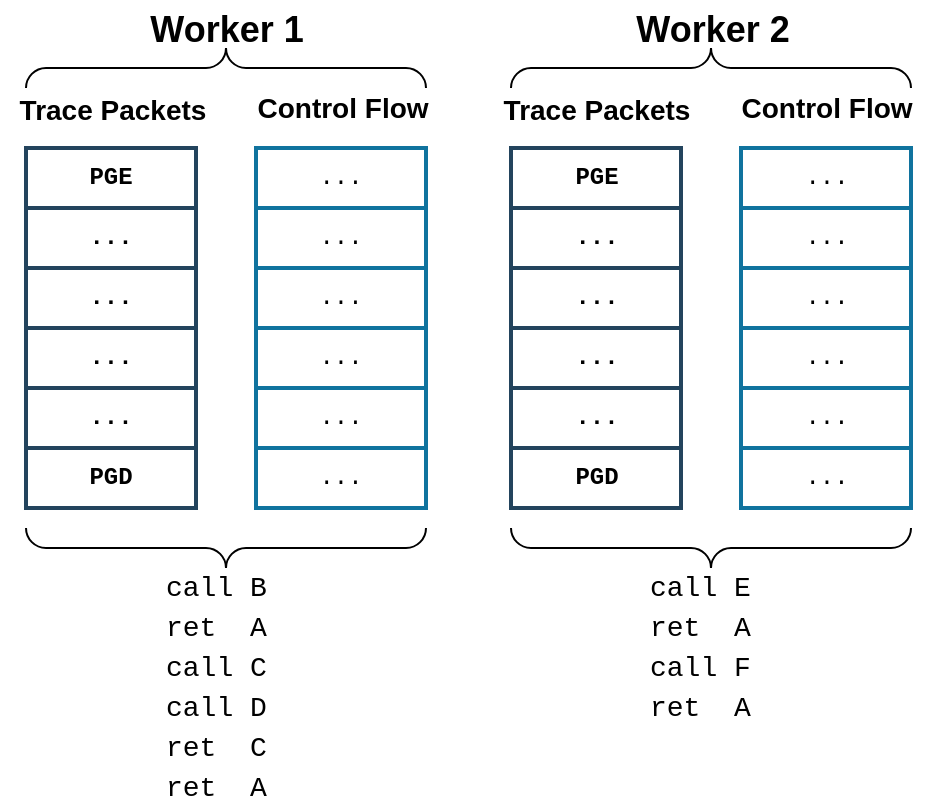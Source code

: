 <mxfile version="14.1.8" type="device"><diagram id="vy5MkA-gsrz8HbGk_Zy_" name="Page-1"><mxGraphModel dx="1331" dy="752" grid="1" gridSize="10" guides="1" tooltips="1" connect="1" arrows="1" fold="1" page="1" pageScale="1" pageWidth="850" pageHeight="1100" math="0" shadow="0"><root><mxCell id="0"/><mxCell id="1" parent="0"/><mxCell id="RPzH07ahi3mICPg3Q053-86" value="Control Flow" style="text;html=1;align=center;verticalAlign=middle;resizable=0;points=[];autosize=1;fontSize=14;fontStyle=1" vertex="1" parent="1"><mxGeometry x="187.5" y="50" width="100" height="20" as="geometry"/></mxCell><mxCell id="RPzH07ahi3mICPg3Q053-87" value="&lt;font style=&quot;font-size: 14px&quot;&gt;Trace Packets&lt;/font&gt;" style="text;html=1;align=center;verticalAlign=middle;resizable=0;points=[];autosize=1;fontSize=18;fontStyle=1" vertex="1" parent="1"><mxGeometry x="67.5" y="45" width="110" height="30" as="geometry"/></mxCell><mxCell id="RPzH07ahi3mICPg3Q053-91" value="..." style="rounded=0;whiteSpace=wrap;html=1;strokeColor=#10739e;strokeWidth=2;fillColor=none;fontSize=12;fontFamily=Courier New;" vertex="1" parent="1"><mxGeometry x="195" y="80" width="85" height="30" as="geometry"/></mxCell><mxCell id="RPzH07ahi3mICPg3Q053-92" value="..." style="rounded=0;whiteSpace=wrap;html=1;strokeColor=#10739e;strokeWidth=2;fillColor=none;fontSize=12;fontFamily=Courier New;" vertex="1" parent="1"><mxGeometry x="195" y="110" width="85" height="30" as="geometry"/></mxCell><mxCell id="RPzH07ahi3mICPg3Q053-93" value="&lt;span&gt;...&lt;/span&gt;" style="rounded=0;whiteSpace=wrap;html=1;strokeColor=#10739e;strokeWidth=2;fillColor=none;fontSize=12;fontFamily=Courier New;" vertex="1" parent="1"><mxGeometry x="195" y="140" width="85" height="30" as="geometry"/></mxCell><mxCell id="RPzH07ahi3mICPg3Q053-94" value="..." style="rounded=0;whiteSpace=wrap;html=1;strokeColor=#10739e;strokeWidth=2;fillColor=none;fontSize=12;fontFamily=Courier New;" vertex="1" parent="1"><mxGeometry x="195" y="170" width="85" height="30" as="geometry"/></mxCell><mxCell id="RPzH07ahi3mICPg3Q053-96" value="PGE" style="rounded=0;whiteSpace=wrap;html=1;strokeWidth=2;fontSize=12;fontFamily=Courier New;fontStyle=1;strokeColor=#23445d;fillColor=none;" vertex="1" parent="1"><mxGeometry x="80" y="80" width="85" height="30" as="geometry"/></mxCell><mxCell id="RPzH07ahi3mICPg3Q053-97" value="..." style="rounded=0;whiteSpace=wrap;html=1;strokeWidth=2;fontSize=12;fontFamily=Courier New;fontStyle=1;strokeColor=#23445d;fillColor=none;" vertex="1" parent="1"><mxGeometry x="80" y="170" width="85" height="30" as="geometry"/></mxCell><mxCell id="RPzH07ahi3mICPg3Q053-98" value="..." style="rounded=0;whiteSpace=wrap;html=1;strokeWidth=2;fontSize=12;fontFamily=Courier New;fontStyle=1;strokeColor=#23445d;fillColor=none;" vertex="1" parent="1"><mxGeometry x="80" y="110" width="85" height="30" as="geometry"/></mxCell><mxCell id="RPzH07ahi3mICPg3Q053-99" value="..." style="rounded=0;whiteSpace=wrap;html=1;strokeWidth=2;fontSize=12;fontFamily=Courier New;fontStyle=1;strokeColor=#23445d;fillColor=none;" vertex="1" parent="1"><mxGeometry x="80" y="140" width="85" height="30" as="geometry"/></mxCell><mxCell id="RPzH07ahi3mICPg3Q053-102" value="..." style="rounded=0;whiteSpace=wrap;html=1;strokeWidth=2;fontSize=12;fontFamily=Courier New;fontStyle=1;strokeColor=#23445d;fillColor=none;" vertex="1" parent="1"><mxGeometry x="80" y="200" width="85" height="30" as="geometry"/></mxCell><mxCell id="RPzH07ahi3mICPg3Q053-103" value="..." style="rounded=0;whiteSpace=wrap;html=1;strokeColor=#10739e;strokeWidth=2;fillColor=none;fontSize=12;fontFamily=Courier New;" vertex="1" parent="1"><mxGeometry x="195" y="200" width="85" height="30" as="geometry"/></mxCell><mxCell id="RPzH07ahi3mICPg3Q053-119" value="..." style="rounded=0;whiteSpace=wrap;html=1;strokeColor=#10739e;strokeWidth=2;fillColor=none;fontSize=12;fontFamily=Courier New;" vertex="1" parent="1"><mxGeometry x="195" y="230" width="85" height="30" as="geometry"/></mxCell><mxCell id="RPzH07ahi3mICPg3Q053-121" value="PGD" style="rounded=0;whiteSpace=wrap;html=1;strokeWidth=2;fontSize=12;fontFamily=Courier New;fontStyle=1;strokeColor=#23445d;fillColor=none;" vertex="1" parent="1"><mxGeometry x="80" y="230" width="85" height="30" as="geometry"/></mxCell><mxCell id="RPzH07ahi3mICPg3Q053-163" value="Worker 1" style="text;html=1;align=center;verticalAlign=middle;resizable=0;points=[];autosize=1;fontSize=18;fontStyle=1" vertex="1" parent="1"><mxGeometry x="135" y="6" width="90" height="30" as="geometry"/></mxCell><mxCell id="RPzH07ahi3mICPg3Q053-194" value="" style="labelPosition=right;align=left;strokeWidth=1;shape=mxgraph.mockup.markup.curlyBrace;html=1;shadow=0;dashed=0;direction=north;rounded=1;fontFamily=Courier New;fontSize=14;rotation=90;" vertex="1" parent="1"><mxGeometry x="170" y="-60" width="20" height="200" as="geometry"/></mxCell><mxCell id="RPzH07ahi3mICPg3Q053-198" value="Control Flow" style="text;html=1;align=center;verticalAlign=middle;resizable=0;points=[];autosize=1;fontSize=14;fontStyle=1" vertex="1" parent="1"><mxGeometry x="430" y="50" width="100" height="20" as="geometry"/></mxCell><mxCell id="RPzH07ahi3mICPg3Q053-199" value="&lt;font style=&quot;font-size: 14px&quot;&gt;Trace Packets&lt;/font&gt;" style="text;html=1;align=center;verticalAlign=middle;resizable=0;points=[];autosize=1;fontSize=18;fontStyle=1" vertex="1" parent="1"><mxGeometry x="310" y="45" width="110" height="30" as="geometry"/></mxCell><mxCell id="RPzH07ahi3mICPg3Q053-200" value="..." style="rounded=0;whiteSpace=wrap;html=1;strokeColor=#10739e;strokeWidth=2;fillColor=none;fontSize=12;fontFamily=Courier New;" vertex="1" parent="1"><mxGeometry x="437.5" y="80" width="85" height="30" as="geometry"/></mxCell><mxCell id="RPzH07ahi3mICPg3Q053-201" value="..." style="rounded=0;whiteSpace=wrap;html=1;strokeColor=#10739e;strokeWidth=2;fillColor=none;fontSize=12;fontFamily=Courier New;" vertex="1" parent="1"><mxGeometry x="437.5" y="110" width="85" height="30" as="geometry"/></mxCell><mxCell id="RPzH07ahi3mICPg3Q053-202" value="&lt;span&gt;...&lt;/span&gt;" style="rounded=0;whiteSpace=wrap;html=1;strokeColor=#10739e;strokeWidth=2;fillColor=none;fontSize=12;fontFamily=Courier New;" vertex="1" parent="1"><mxGeometry x="437.5" y="140" width="85" height="30" as="geometry"/></mxCell><mxCell id="RPzH07ahi3mICPg3Q053-203" value="..." style="rounded=0;whiteSpace=wrap;html=1;strokeColor=#10739e;strokeWidth=2;fillColor=none;fontSize=12;fontFamily=Courier New;" vertex="1" parent="1"><mxGeometry x="437.5" y="170" width="85" height="30" as="geometry"/></mxCell><mxCell id="RPzH07ahi3mICPg3Q053-204" value="PGE" style="rounded=0;whiteSpace=wrap;html=1;strokeWidth=2;fontSize=12;fontFamily=Courier New;fontStyle=1;strokeColor=#23445d;fillColor=none;" vertex="1" parent="1"><mxGeometry x="322.5" y="80" width="85" height="30" as="geometry"/></mxCell><mxCell id="RPzH07ahi3mICPg3Q053-205" value="..." style="rounded=0;whiteSpace=wrap;html=1;strokeWidth=2;fontSize=12;fontFamily=Courier New;fontStyle=1;strokeColor=#23445d;fillColor=none;" vertex="1" parent="1"><mxGeometry x="322.5" y="170" width="85" height="30" as="geometry"/></mxCell><mxCell id="RPzH07ahi3mICPg3Q053-206" value="..." style="rounded=0;whiteSpace=wrap;html=1;strokeWidth=2;fontSize=12;fontFamily=Courier New;fontStyle=1;strokeColor=#23445d;fillColor=none;" vertex="1" parent="1"><mxGeometry x="322.5" y="110" width="85" height="30" as="geometry"/></mxCell><mxCell id="RPzH07ahi3mICPg3Q053-207" value="..." style="rounded=0;whiteSpace=wrap;html=1;strokeWidth=2;fontSize=12;fontFamily=Courier New;fontStyle=1;strokeColor=#23445d;fillColor=none;" vertex="1" parent="1"><mxGeometry x="322.5" y="140" width="85" height="30" as="geometry"/></mxCell><mxCell id="RPzH07ahi3mICPg3Q053-208" value="..." style="rounded=0;whiteSpace=wrap;html=1;strokeWidth=2;fontSize=12;fontFamily=Courier New;fontStyle=1;strokeColor=#23445d;fillColor=none;" vertex="1" parent="1"><mxGeometry x="322.5" y="200" width="85" height="30" as="geometry"/></mxCell><mxCell id="RPzH07ahi3mICPg3Q053-209" value="..." style="rounded=0;whiteSpace=wrap;html=1;strokeColor=#10739e;strokeWidth=2;fillColor=none;fontSize=12;fontFamily=Courier New;" vertex="1" parent="1"><mxGeometry x="437.5" y="200" width="85" height="30" as="geometry"/></mxCell><mxCell id="RPzH07ahi3mICPg3Q053-210" value="..." style="rounded=0;whiteSpace=wrap;html=1;strokeColor=#10739e;strokeWidth=2;fillColor=none;fontSize=12;fontFamily=Courier New;" vertex="1" parent="1"><mxGeometry x="437.5" y="230" width="85" height="30" as="geometry"/></mxCell><mxCell id="RPzH07ahi3mICPg3Q053-211" value="PGD" style="rounded=0;whiteSpace=wrap;html=1;strokeWidth=2;fontSize=12;fontFamily=Courier New;fontStyle=1;strokeColor=#23445d;fillColor=none;" vertex="1" parent="1"><mxGeometry x="322.5" y="230" width="85" height="30" as="geometry"/></mxCell><mxCell id="RPzH07ahi3mICPg3Q053-212" value="Worker 2" style="text;html=1;align=center;verticalAlign=middle;resizable=0;points=[];autosize=1;fontSize=18;fontStyle=1" vertex="1" parent="1"><mxGeometry x="377.5" y="6" width="90" height="30" as="geometry"/></mxCell><mxCell id="RPzH07ahi3mICPg3Q053-213" value="" style="labelPosition=right;align=left;strokeWidth=1;shape=mxgraph.mockup.markup.curlyBrace;html=1;shadow=0;dashed=0;direction=north;rounded=1;fontFamily=Courier New;fontSize=14;rotation=90;" vertex="1" parent="1"><mxGeometry x="412.5" y="-60" width="20" height="200" as="geometry"/></mxCell><mxCell id="RPzH07ahi3mICPg3Q053-214" value="" style="labelPosition=right;align=left;strokeWidth=1;shape=mxgraph.mockup.markup.curlyBrace;html=1;shadow=0;dashed=0;direction=north;rounded=1;fontFamily=Courier New;fontSize=14;rotation=-90;" vertex="1" parent="1"><mxGeometry x="170" y="180" width="20" height="200" as="geometry"/></mxCell><mxCell id="RPzH07ahi3mICPg3Q053-215" value="" style="labelPosition=right;align=left;strokeWidth=1;shape=mxgraph.mockup.markup.curlyBrace;html=1;shadow=0;dashed=0;direction=north;rounded=1;fontFamily=Courier New;fontSize=14;rotation=-90;" vertex="1" parent="1"><mxGeometry x="412.5" y="180" width="20" height="200" as="geometry"/></mxCell><mxCell id="RPzH07ahi3mICPg3Q053-220" value="call B" style="text;html=1;strokeColor=none;fillColor=none;align=left;verticalAlign=middle;whiteSpace=wrap;rounded=0;shadow=0;glass=0;sketch=0;fontFamily=Courier New;fontSize=14;opacity=30;" vertex="1" parent="1"><mxGeometry x="147.5" y="290" width="65" height="20" as="geometry"/></mxCell><mxCell id="RPzH07ahi3mICPg3Q053-223" value="ret&amp;nbsp; A" style="text;html=1;strokeColor=none;fillColor=none;align=left;verticalAlign=middle;whiteSpace=wrap;rounded=0;shadow=0;glass=0;sketch=0;fontFamily=Courier New;fontSize=14;opacity=30;" vertex="1" parent="1"><mxGeometry x="147.5" y="310" width="65" height="20" as="geometry"/></mxCell><mxCell id="RPzH07ahi3mICPg3Q053-224" value="call C" style="text;html=1;strokeColor=none;fillColor=none;align=left;verticalAlign=middle;whiteSpace=wrap;rounded=0;shadow=0;glass=0;sketch=0;fontFamily=Courier New;fontSize=14;opacity=30;" vertex="1" parent="1"><mxGeometry x="147.5" y="330" width="65" height="20" as="geometry"/></mxCell><mxCell id="RPzH07ahi3mICPg3Q053-225" value="call D" style="text;html=1;strokeColor=none;fillColor=none;align=left;verticalAlign=middle;whiteSpace=wrap;rounded=0;shadow=0;glass=0;sketch=0;fontFamily=Courier New;fontSize=14;opacity=30;" vertex="1" parent="1"><mxGeometry x="147.5" y="350" width="65" height="20" as="geometry"/></mxCell><mxCell id="RPzH07ahi3mICPg3Q053-226" value="ret&amp;nbsp; C" style="text;html=1;strokeColor=none;fillColor=none;align=left;verticalAlign=middle;whiteSpace=wrap;rounded=0;shadow=0;glass=0;sketch=0;fontFamily=Courier New;fontSize=14;opacity=30;" vertex="1" parent="1"><mxGeometry x="147.5" y="370" width="65" height="20" as="geometry"/></mxCell><mxCell id="RPzH07ahi3mICPg3Q053-227" value="ret&amp;nbsp; A" style="text;html=1;strokeColor=none;fillColor=none;align=left;verticalAlign=middle;whiteSpace=wrap;rounded=0;shadow=0;glass=0;sketch=0;fontFamily=Courier New;fontSize=14;opacity=30;" vertex="1" parent="1"><mxGeometry x="147.5" y="390" width="65" height="20" as="geometry"/></mxCell><mxCell id="RPzH07ahi3mICPg3Q053-228" value="call E" style="text;html=1;strokeColor=none;fillColor=none;align=left;verticalAlign=middle;whiteSpace=wrap;rounded=0;shadow=0;glass=0;sketch=0;fontFamily=Courier New;fontSize=14;opacity=30;" vertex="1" parent="1"><mxGeometry x="390" y="290" width="65" height="20" as="geometry"/></mxCell><mxCell id="RPzH07ahi3mICPg3Q053-230" value="ret&amp;nbsp; A" style="text;html=1;strokeColor=none;fillColor=none;align=left;verticalAlign=middle;whiteSpace=wrap;rounded=0;shadow=0;glass=0;sketch=0;fontFamily=Courier New;fontSize=14;opacity=30;" vertex="1" parent="1"><mxGeometry x="390" y="310" width="65" height="20" as="geometry"/></mxCell><mxCell id="RPzH07ahi3mICPg3Q053-231" value="call F" style="text;html=1;strokeColor=none;fillColor=none;align=left;verticalAlign=middle;whiteSpace=wrap;rounded=0;shadow=0;glass=0;sketch=0;fontFamily=Courier New;fontSize=14;opacity=30;" vertex="1" parent="1"><mxGeometry x="390" y="330" width="65" height="20" as="geometry"/></mxCell><mxCell id="RPzH07ahi3mICPg3Q053-232" value="ret&amp;nbsp; A" style="text;html=1;strokeColor=none;fillColor=none;align=left;verticalAlign=middle;whiteSpace=wrap;rounded=0;shadow=0;glass=0;sketch=0;fontFamily=Courier New;fontSize=14;opacity=30;" vertex="1" parent="1"><mxGeometry x="390" y="350" width="65" height="20" as="geometry"/></mxCell></root></mxGraphModel></diagram></mxfile>